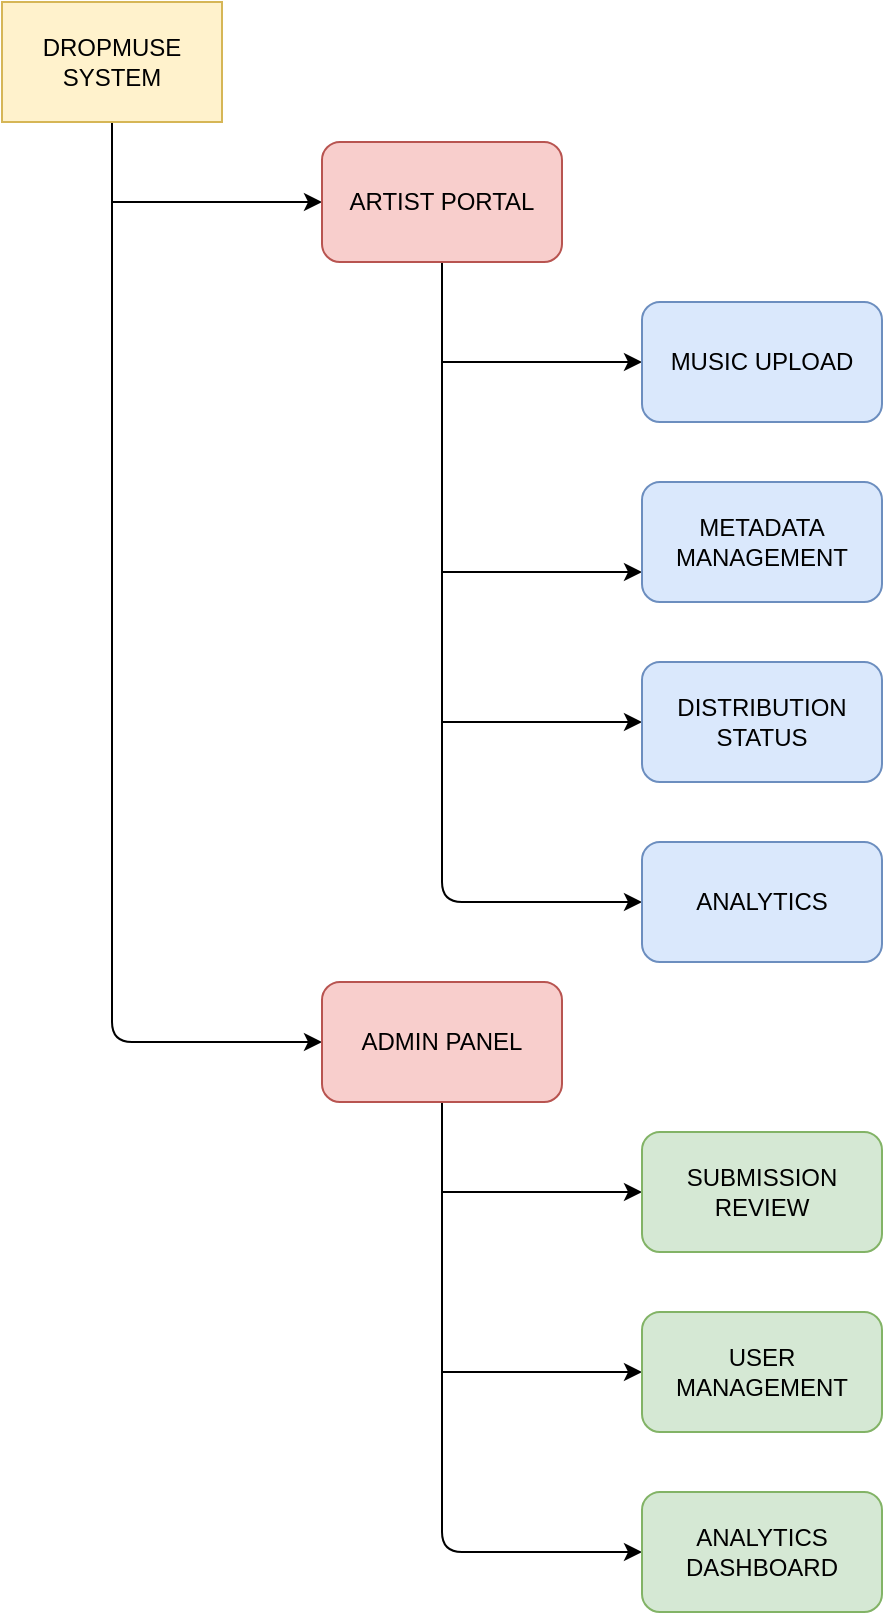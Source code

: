 <mxfile version="28.0.6">
  <diagram id="C5RBs43oDa-KdzZeNtuy" name="Page-1">
    <mxGraphModel dx="1427" dy="866" grid="1" gridSize="10" guides="1" tooltips="1" connect="1" arrows="1" fold="1" page="1" pageScale="1" pageWidth="827" pageHeight="1169" math="0" shadow="0">
      <root>
        <mxCell id="WIyWlLk6GJQsqaUBKTNV-0" />
        <mxCell id="WIyWlLk6GJQsqaUBKTNV-1" parent="WIyWlLk6GJQsqaUBKTNV-0" />
        <mxCell id="D3sgHbUryomEpGRaU22N-13" style="edgeStyle=orthogonalEdgeStyle;rounded=1;orthogonalLoop=1;jettySize=auto;html=1;exitX=0.5;exitY=1;exitDx=0;exitDy=0;entryX=0;entryY=0.5;entryDx=0;entryDy=0;curved=0;" edge="1" parent="WIyWlLk6GJQsqaUBKTNV-1" source="D3sgHbUryomEpGRaU22N-0" target="D3sgHbUryomEpGRaU22N-6">
          <mxGeometry relative="1" as="geometry" />
        </mxCell>
        <mxCell id="D3sgHbUryomEpGRaU22N-23" style="edgeStyle=orthogonalEdgeStyle;rounded=0;orthogonalLoop=1;jettySize=auto;html=1;exitX=0.5;exitY=1;exitDx=0;exitDy=0;entryX=0;entryY=0.5;entryDx=0;entryDy=0;" edge="1" parent="WIyWlLk6GJQsqaUBKTNV-1" source="D3sgHbUryomEpGRaU22N-0" target="D3sgHbUryomEpGRaU22N-2">
          <mxGeometry relative="1" as="geometry" />
        </mxCell>
        <mxCell id="D3sgHbUryomEpGRaU22N-0" value="DROPMUSE SYSTEM" style="rounded=0;whiteSpace=wrap;html=1;fillColor=#fff2cc;strokeColor=#d6b656;" vertex="1" parent="WIyWlLk6GJQsqaUBKTNV-1">
          <mxGeometry x="200" y="150" width="110" height="60" as="geometry" />
        </mxCell>
        <mxCell id="D3sgHbUryomEpGRaU22N-16" style="edgeStyle=orthogonalEdgeStyle;rounded=0;orthogonalLoop=1;jettySize=auto;html=1;exitX=0.5;exitY=1;exitDx=0;exitDy=0;entryX=0;entryY=0.75;entryDx=0;entryDy=0;" edge="1" parent="WIyWlLk6GJQsqaUBKTNV-1" source="D3sgHbUryomEpGRaU22N-2" target="D3sgHbUryomEpGRaU22N-4">
          <mxGeometry relative="1" as="geometry" />
        </mxCell>
        <mxCell id="D3sgHbUryomEpGRaU22N-17" style="edgeStyle=orthogonalEdgeStyle;rounded=0;orthogonalLoop=1;jettySize=auto;html=1;exitX=0.5;exitY=1;exitDx=0;exitDy=0;entryX=0;entryY=0.5;entryDx=0;entryDy=0;" edge="1" parent="WIyWlLk6GJQsqaUBKTNV-1" source="D3sgHbUryomEpGRaU22N-2" target="D3sgHbUryomEpGRaU22N-5">
          <mxGeometry relative="1" as="geometry" />
        </mxCell>
        <mxCell id="D3sgHbUryomEpGRaU22N-18" style="edgeStyle=orthogonalEdgeStyle;rounded=0;orthogonalLoop=1;jettySize=auto;html=1;exitX=0.5;exitY=1;exitDx=0;exitDy=0;entryX=0;entryY=0.5;entryDx=0;entryDy=0;" edge="1" parent="WIyWlLk6GJQsqaUBKTNV-1" source="D3sgHbUryomEpGRaU22N-2" target="D3sgHbUryomEpGRaU22N-3">
          <mxGeometry relative="1" as="geometry" />
        </mxCell>
        <mxCell id="D3sgHbUryomEpGRaU22N-19" style="edgeStyle=orthogonalEdgeStyle;rounded=1;orthogonalLoop=1;jettySize=auto;html=1;exitX=0.5;exitY=1;exitDx=0;exitDy=0;entryX=0;entryY=0.5;entryDx=0;entryDy=0;curved=0;" edge="1" parent="WIyWlLk6GJQsqaUBKTNV-1" source="D3sgHbUryomEpGRaU22N-2" target="D3sgHbUryomEpGRaU22N-10">
          <mxGeometry relative="1" as="geometry" />
        </mxCell>
        <mxCell id="D3sgHbUryomEpGRaU22N-2" value="ARTIST PORTAL" style="rounded=1;whiteSpace=wrap;html=1;fillColor=#f8cecc;strokeColor=#b85450;" vertex="1" parent="WIyWlLk6GJQsqaUBKTNV-1">
          <mxGeometry x="360" y="220" width="120" height="60" as="geometry" />
        </mxCell>
        <mxCell id="D3sgHbUryomEpGRaU22N-3" value="MUSIC UPLOAD" style="rounded=1;whiteSpace=wrap;html=1;fillColor=#dae8fc;strokeColor=#6c8ebf;" vertex="1" parent="WIyWlLk6GJQsqaUBKTNV-1">
          <mxGeometry x="520" y="300" width="120" height="60" as="geometry" />
        </mxCell>
        <mxCell id="D3sgHbUryomEpGRaU22N-4" value="METADATA MANAGEMENT" style="rounded=1;whiteSpace=wrap;html=1;fillColor=#dae8fc;strokeColor=#6c8ebf;" vertex="1" parent="WIyWlLk6GJQsqaUBKTNV-1">
          <mxGeometry x="520" y="390" width="120" height="60" as="geometry" />
        </mxCell>
        <mxCell id="D3sgHbUryomEpGRaU22N-5" value="DISTRIBUTION STATUS" style="rounded=1;whiteSpace=wrap;html=1;fillColor=#dae8fc;strokeColor=#6c8ebf;" vertex="1" parent="WIyWlLk6GJQsqaUBKTNV-1">
          <mxGeometry x="520" y="480" width="120" height="60" as="geometry" />
        </mxCell>
        <mxCell id="D3sgHbUryomEpGRaU22N-20" style="edgeStyle=orthogonalEdgeStyle;rounded=0;orthogonalLoop=1;jettySize=auto;html=1;exitX=0.5;exitY=1;exitDx=0;exitDy=0;entryX=0;entryY=0.5;entryDx=0;entryDy=0;" edge="1" parent="WIyWlLk6GJQsqaUBKTNV-1" source="D3sgHbUryomEpGRaU22N-6" target="D3sgHbUryomEpGRaU22N-7">
          <mxGeometry relative="1" as="geometry" />
        </mxCell>
        <mxCell id="D3sgHbUryomEpGRaU22N-21" style="edgeStyle=orthogonalEdgeStyle;rounded=0;orthogonalLoop=1;jettySize=auto;html=1;exitX=0.5;exitY=1;exitDx=0;exitDy=0;entryX=0;entryY=0.5;entryDx=0;entryDy=0;" edge="1" parent="WIyWlLk6GJQsqaUBKTNV-1" source="D3sgHbUryomEpGRaU22N-6" target="D3sgHbUryomEpGRaU22N-8">
          <mxGeometry relative="1" as="geometry" />
        </mxCell>
        <mxCell id="D3sgHbUryomEpGRaU22N-22" style="edgeStyle=orthogonalEdgeStyle;rounded=1;orthogonalLoop=1;jettySize=auto;html=1;exitX=0.5;exitY=1;exitDx=0;exitDy=0;entryX=0;entryY=0.5;entryDx=0;entryDy=0;curved=0;" edge="1" parent="WIyWlLk6GJQsqaUBKTNV-1" source="D3sgHbUryomEpGRaU22N-6" target="D3sgHbUryomEpGRaU22N-9">
          <mxGeometry relative="1" as="geometry" />
        </mxCell>
        <mxCell id="D3sgHbUryomEpGRaU22N-6" value="ADMIN PANEL" style="rounded=1;whiteSpace=wrap;html=1;fillColor=#f8cecc;strokeColor=#b85450;" vertex="1" parent="WIyWlLk6GJQsqaUBKTNV-1">
          <mxGeometry x="360" y="640" width="120" height="60" as="geometry" />
        </mxCell>
        <mxCell id="D3sgHbUryomEpGRaU22N-7" value="SUBMISSION REVIEW" style="rounded=1;whiteSpace=wrap;html=1;fillColor=#d5e8d4;strokeColor=#82b366;" vertex="1" parent="WIyWlLk6GJQsqaUBKTNV-1">
          <mxGeometry x="520" y="715" width="120" height="60" as="geometry" />
        </mxCell>
        <mxCell id="D3sgHbUryomEpGRaU22N-8" value="USER MANAGEMENT" style="rounded=1;whiteSpace=wrap;html=1;fillColor=#d5e8d4;strokeColor=#82b366;" vertex="1" parent="WIyWlLk6GJQsqaUBKTNV-1">
          <mxGeometry x="520" y="805" width="120" height="60" as="geometry" />
        </mxCell>
        <mxCell id="D3sgHbUryomEpGRaU22N-9" value="ANALYTICS DASHBOARD" style="rounded=1;whiteSpace=wrap;html=1;fillColor=#d5e8d4;strokeColor=#82b366;" vertex="1" parent="WIyWlLk6GJQsqaUBKTNV-1">
          <mxGeometry x="520" y="895" width="120" height="60" as="geometry" />
        </mxCell>
        <mxCell id="D3sgHbUryomEpGRaU22N-10" value="ANALYTICS" style="rounded=1;whiteSpace=wrap;html=1;fillColor=#dae8fc;strokeColor=#6c8ebf;" vertex="1" parent="WIyWlLk6GJQsqaUBKTNV-1">
          <mxGeometry x="520" y="570" width="120" height="60" as="geometry" />
        </mxCell>
      </root>
    </mxGraphModel>
  </diagram>
</mxfile>
